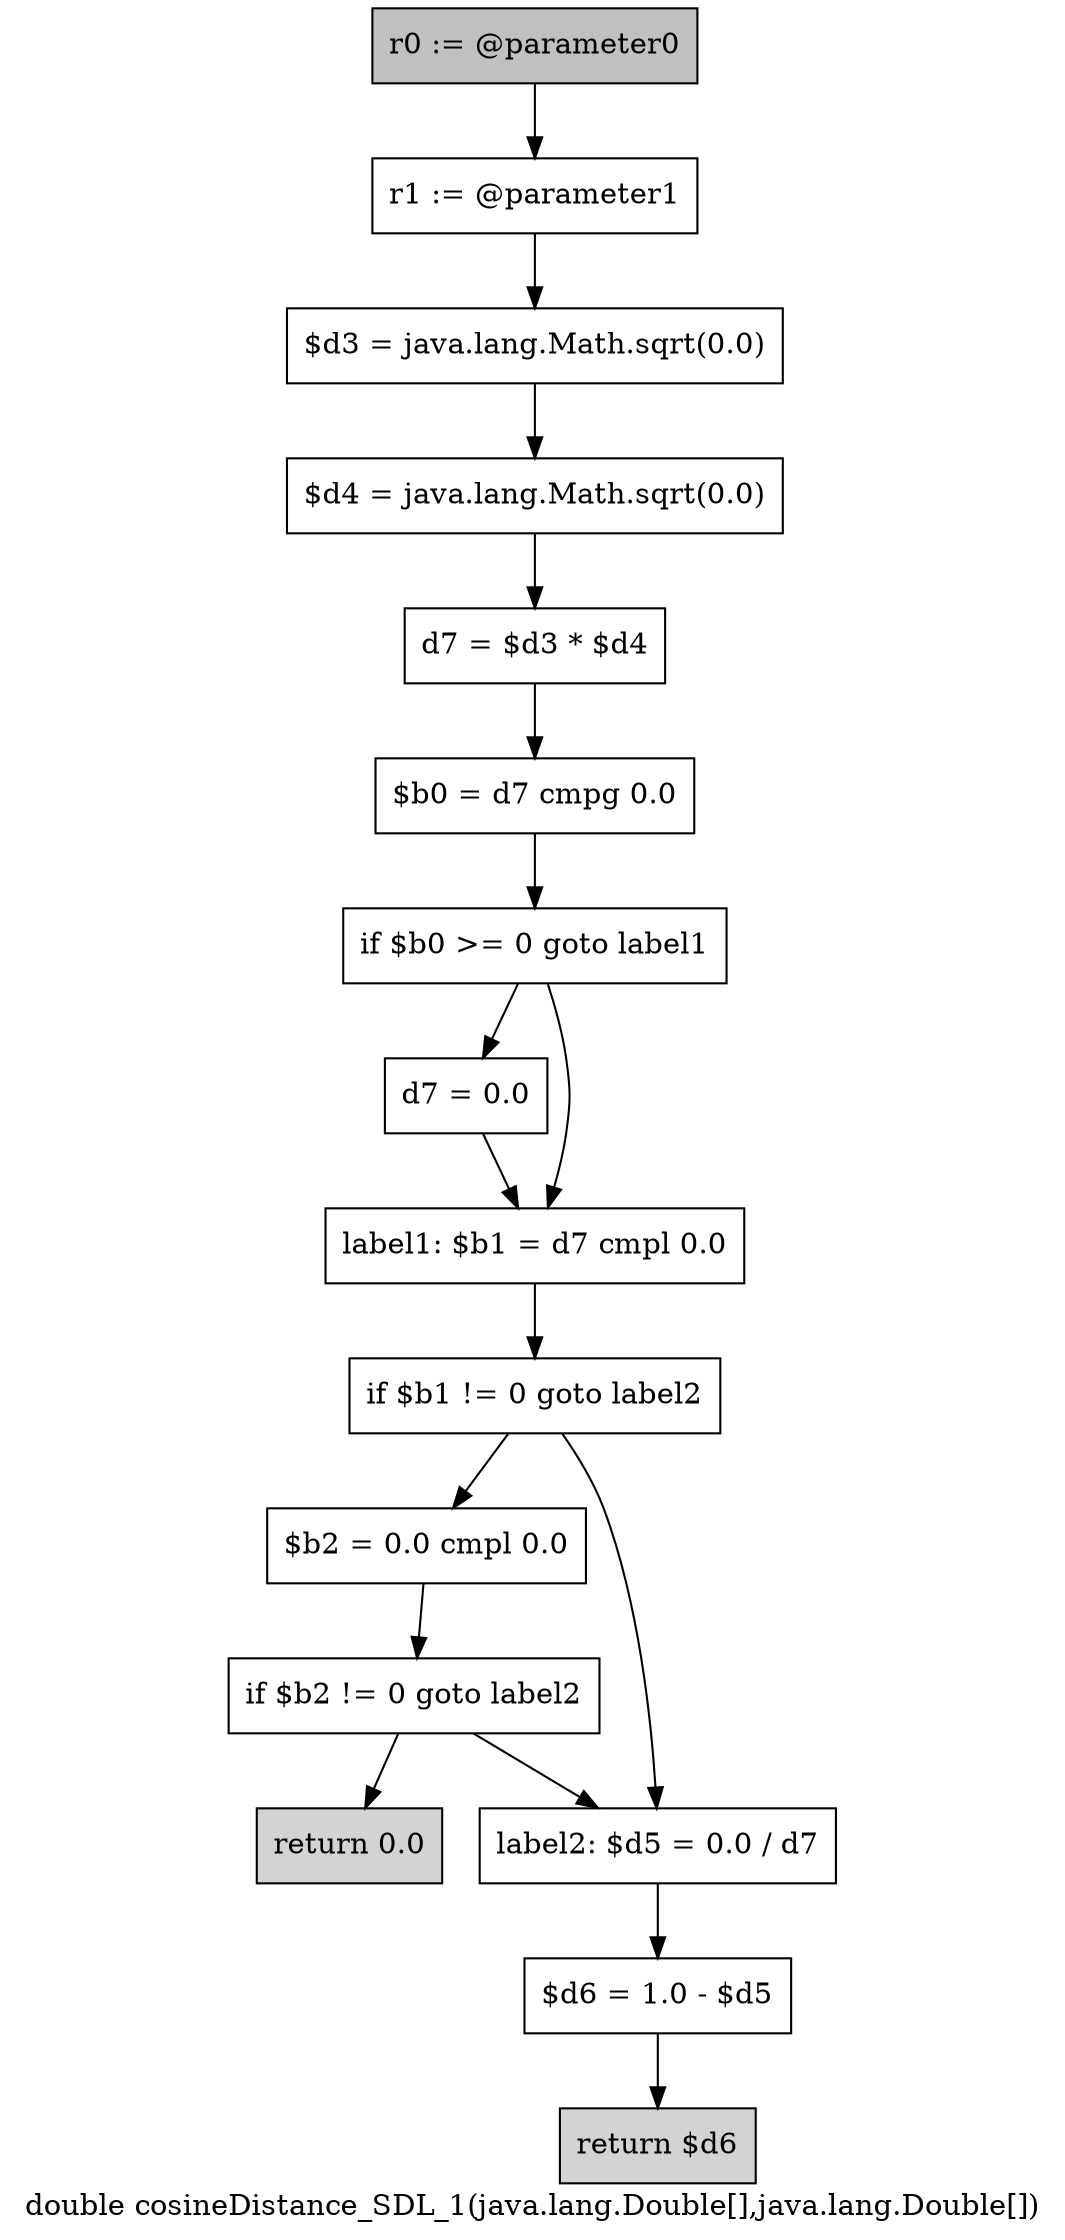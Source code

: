 digraph "double cosineDistance_SDL_1(java.lang.Double[],java.lang.Double[])" {
    label="double cosineDistance_SDL_1(java.lang.Double[],java.lang.Double[])";
    node [shape=box];
    "0" [style=filled,fillcolor=gray,label="r0 := @parameter0",];
    "1" [label="r1 := @parameter1",];
    "0"->"1";
    "2" [label="$d3 = java.lang.Math.sqrt(0.0)",];
    "1"->"2";
    "3" [label="$d4 = java.lang.Math.sqrt(0.0)",];
    "2"->"3";
    "4" [label="d7 = $d3 * $d4",];
    "3"->"4";
    "5" [label="$b0 = d7 cmpg 0.0",];
    "4"->"5";
    "6" [label="if $b0 >= 0 goto label1",];
    "5"->"6";
    "7" [label="d7 = 0.0",];
    "6"->"7";
    "8" [label="label1: $b1 = d7 cmpl 0.0",];
    "6"->"8";
    "7"->"8";
    "9" [label="if $b1 != 0 goto label2",];
    "8"->"9";
    "10" [label="$b2 = 0.0 cmpl 0.0",];
    "9"->"10";
    "13" [label="label2: $d5 = 0.0 / d7",];
    "9"->"13";
    "11" [label="if $b2 != 0 goto label2",];
    "10"->"11";
    "12" [style=filled,fillcolor=lightgray,label="return 0.0",];
    "11"->"12";
    "11"->"13";
    "14" [label="$d6 = 1.0 - $d5",];
    "13"->"14";
    "15" [style=filled,fillcolor=lightgray,label="return $d6",];
    "14"->"15";
}

